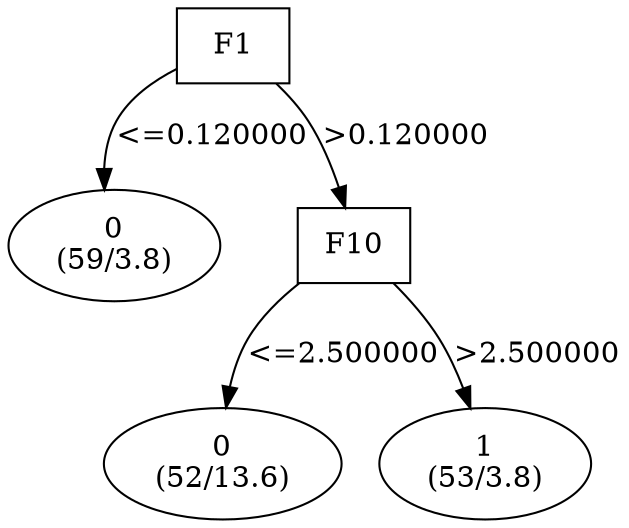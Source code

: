 digraph YaDT {
n0 [ shape=box, label="F1\n"]
n0 -> n1 [label="<=0.120000"]
n1 [ shape=ellipse, label="0\n(59/3.8)"]
n0 -> n2 [label=">0.120000"]
n2 [ shape=box, label="F10\n"]
n2 -> n3 [label="<=2.500000"]
n3 [ shape=ellipse, label="0\n(52/13.6)"]
n2 -> n4 [label=">2.500000"]
n4 [ shape=ellipse, label="1\n(53/3.8)"]
}
